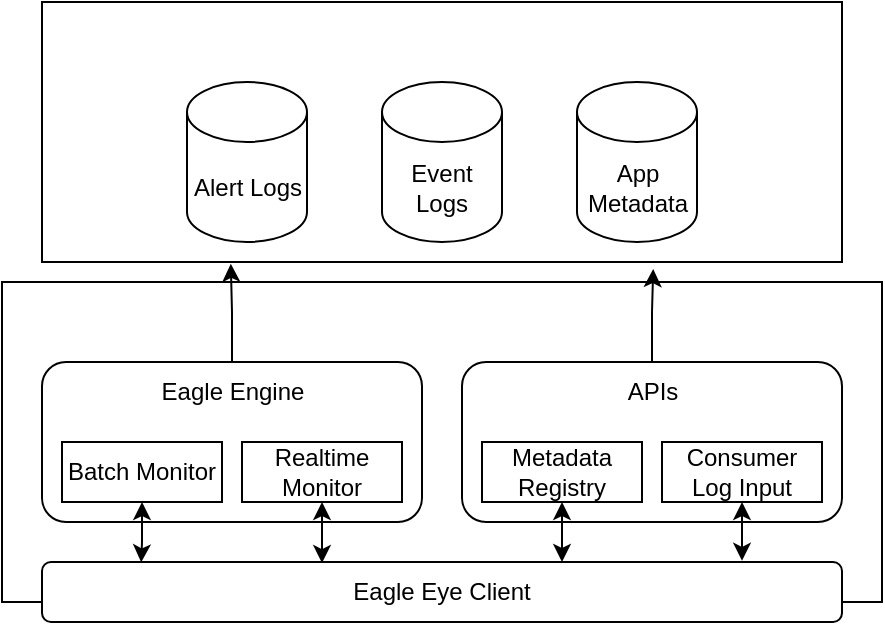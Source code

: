 <mxfile version="21.5.0" type="device">
  <diagram name="Page-1" id="NIuV8RBpg_5D0fSmUPzC">
    <mxGraphModel dx="619" dy="484" grid="1" gridSize="10" guides="1" tooltips="1" connect="1" arrows="1" fold="1" page="1" pageScale="1" pageWidth="850" pageHeight="1100" math="0" shadow="0">
      <root>
        <mxCell id="0" />
        <mxCell id="1" parent="0" />
        <mxCell id="h7_Um3FKoTpPnNRgxbPx-30" value="" style="rounded=0;whiteSpace=wrap;html=1;" parent="1" vertex="1">
          <mxGeometry x="150" y="90" width="400" height="130" as="geometry" />
        </mxCell>
        <mxCell id="h7_Um3FKoTpPnNRgxbPx-22" value="" style="rounded=0;whiteSpace=wrap;html=1;" parent="1" vertex="1">
          <mxGeometry x="130" y="230" width="440" height="160" as="geometry" />
        </mxCell>
        <mxCell id="h7_Um3FKoTpPnNRgxbPx-31" style="edgeStyle=orthogonalEdgeStyle;rounded=0;orthogonalLoop=1;jettySize=auto;html=1;entryX=0.236;entryY=1.007;entryDx=0;entryDy=0;entryPerimeter=0;" parent="1" source="h7_Um3FKoTpPnNRgxbPx-5" target="h7_Um3FKoTpPnNRgxbPx-30" edge="1">
          <mxGeometry relative="1" as="geometry" />
        </mxCell>
        <mxCell id="h7_Um3FKoTpPnNRgxbPx-5" value="" style="rounded=1;whiteSpace=wrap;html=1;" parent="1" vertex="1">
          <mxGeometry x="150" y="270" width="190" height="80" as="geometry" />
        </mxCell>
        <mxCell id="h7_Um3FKoTpPnNRgxbPx-18" value="" style="edgeStyle=orthogonalEdgeStyle;rounded=0;orthogonalLoop=1;jettySize=auto;html=1;entryX=0.124;entryY=0.006;entryDx=0;entryDy=0;entryPerimeter=0;startArrow=classic;startFill=1;" parent="1" source="h7_Um3FKoTpPnNRgxbPx-6" target="h7_Um3FKoTpPnNRgxbPx-11" edge="1">
          <mxGeometry relative="1" as="geometry" />
        </mxCell>
        <mxCell id="h7_Um3FKoTpPnNRgxbPx-6" value="Batch Monitor" style="rounded=0;whiteSpace=wrap;html=1;" parent="1" vertex="1">
          <mxGeometry x="160" y="310" width="80" height="30" as="geometry" />
        </mxCell>
        <mxCell id="h7_Um3FKoTpPnNRgxbPx-19" value="" style="edgeStyle=orthogonalEdgeStyle;rounded=0;orthogonalLoop=1;jettySize=auto;html=1;entryX=0.35;entryY=0.018;entryDx=0;entryDy=0;entryPerimeter=0;startArrow=classic;startFill=1;" parent="1" source="h7_Um3FKoTpPnNRgxbPx-8" target="h7_Um3FKoTpPnNRgxbPx-11" edge="1">
          <mxGeometry relative="1" as="geometry" />
        </mxCell>
        <mxCell id="h7_Um3FKoTpPnNRgxbPx-8" value="Realtime Monitor" style="rounded=0;whiteSpace=wrap;html=1;" parent="1" vertex="1">
          <mxGeometry x="250" y="310" width="80" height="30" as="geometry" />
        </mxCell>
        <mxCell id="h7_Um3FKoTpPnNRgxbPx-9" value="Eagle Engine" style="text;html=1;strokeColor=none;fillColor=none;align=center;verticalAlign=middle;whiteSpace=wrap;rounded=0;" parent="1" vertex="1">
          <mxGeometry x="207.5" y="270" width="75" height="30" as="geometry" />
        </mxCell>
        <mxCell id="h7_Um3FKoTpPnNRgxbPx-11" value="Eagle Eye Client" style="rounded=1;whiteSpace=wrap;html=1;" parent="1" vertex="1">
          <mxGeometry x="150" y="370" width="400" height="30" as="geometry" />
        </mxCell>
        <mxCell id="h7_Um3FKoTpPnNRgxbPx-32" style="edgeStyle=orthogonalEdgeStyle;rounded=0;orthogonalLoop=1;jettySize=auto;html=1;entryX=0.764;entryY=1.027;entryDx=0;entryDy=0;entryPerimeter=0;" parent="1" source="h7_Um3FKoTpPnNRgxbPx-12" target="h7_Um3FKoTpPnNRgxbPx-30" edge="1">
          <mxGeometry relative="1" as="geometry" />
        </mxCell>
        <mxCell id="h7_Um3FKoTpPnNRgxbPx-12" value="" style="rounded=1;whiteSpace=wrap;html=1;" parent="1" vertex="1">
          <mxGeometry x="360" y="270" width="190" height="80" as="geometry" />
        </mxCell>
        <mxCell id="h7_Um3FKoTpPnNRgxbPx-20" value="" style="edgeStyle=orthogonalEdgeStyle;rounded=0;orthogonalLoop=1;jettySize=auto;html=1;startArrow=classic;startFill=1;" parent="1" source="h7_Um3FKoTpPnNRgxbPx-13" edge="1">
          <mxGeometry relative="1" as="geometry">
            <mxPoint x="410" y="370" as="targetPoint" />
          </mxGeometry>
        </mxCell>
        <mxCell id="h7_Um3FKoTpPnNRgxbPx-13" value="Metadata Registry" style="rounded=0;whiteSpace=wrap;html=1;" parent="1" vertex="1">
          <mxGeometry x="370" y="310" width="80" height="30" as="geometry" />
        </mxCell>
        <mxCell id="h7_Um3FKoTpPnNRgxbPx-21" value="" style="edgeStyle=orthogonalEdgeStyle;rounded=0;orthogonalLoop=1;jettySize=auto;html=1;entryX=0.875;entryY=-0.02;entryDx=0;entryDy=0;entryPerimeter=0;startArrow=classic;startFill=1;" parent="1" source="h7_Um3FKoTpPnNRgxbPx-14" target="h7_Um3FKoTpPnNRgxbPx-11" edge="1">
          <mxGeometry relative="1" as="geometry" />
        </mxCell>
        <mxCell id="h7_Um3FKoTpPnNRgxbPx-14" value="Consumer Log Input" style="rounded=0;whiteSpace=wrap;html=1;" parent="1" vertex="1">
          <mxGeometry x="460" y="310" width="80" height="30" as="geometry" />
        </mxCell>
        <mxCell id="h7_Um3FKoTpPnNRgxbPx-15" value="APIs" style="text;html=1;strokeColor=none;fillColor=none;align=center;verticalAlign=middle;whiteSpace=wrap;rounded=0;" parent="1" vertex="1">
          <mxGeometry x="417.5" y="270" width="75" height="30" as="geometry" />
        </mxCell>
        <mxCell id="h7_Um3FKoTpPnNRgxbPx-23" value="" style="shape=image;verticalLabelPosition=bottom;labelBackgroundColor=default;verticalAlign=top;aspect=fixed;imageAspect=0;image=https://upload.wikimedia.org/wikipedia/commons/thumb/4/44/Spring_Framework_Logo_2018.svg/1280px-Spring_Framework_Logo_2018.svg.png;" parent="1" vertex="1">
          <mxGeometry x="137.5" y="240" width="70" height="17.97" as="geometry" />
        </mxCell>
        <mxCell id="h7_Um3FKoTpPnNRgxbPx-24" value="" style="shape=image;verticalLabelPosition=bottom;labelBackgroundColor=default;verticalAlign=top;aspect=fixed;imageAspect=0;image=https://static.vecteezy.com/system/resources/previews/022/101/050/original/java-logo-transparent-free-png.png;" parent="1" vertex="1">
          <mxGeometry x="520" y="370" width="30" height="30" as="geometry" />
        </mxCell>
        <mxCell id="h7_Um3FKoTpPnNRgxbPx-26" value="Alert Logs" style="shape=cylinder3;whiteSpace=wrap;html=1;boundedLbl=1;backgroundOutline=1;size=15;" parent="1" vertex="1">
          <mxGeometry x="222.5" y="130" width="60" height="80" as="geometry" />
        </mxCell>
        <mxCell id="h7_Um3FKoTpPnNRgxbPx-28" value="Event Logs" style="shape=cylinder3;whiteSpace=wrap;html=1;boundedLbl=1;backgroundOutline=1;size=15;" parent="1" vertex="1">
          <mxGeometry x="320" y="130" width="60" height="80" as="geometry" />
        </mxCell>
        <mxCell id="h7_Um3FKoTpPnNRgxbPx-29" value="App Metadata" style="shape=cylinder3;whiteSpace=wrap;html=1;boundedLbl=1;backgroundOutline=1;size=15;" parent="1" vertex="1">
          <mxGeometry x="417.5" y="130" width="60" height="80" as="geometry" />
        </mxCell>
        <mxCell id="3Qa3Oe__UGMI9_UoyTXa-1" value="" style="shape=image;verticalLabelPosition=bottom;labelBackgroundColor=default;verticalAlign=top;aspect=fixed;imageAspect=0;image=https://netfore.com/wp-content/uploads/2016/10/Elasticsearch-Logo-Color-H.png;" vertex="1" parent="1">
          <mxGeometry x="150" y="90" width="120" height="32" as="geometry" />
        </mxCell>
      </root>
    </mxGraphModel>
  </diagram>
</mxfile>
